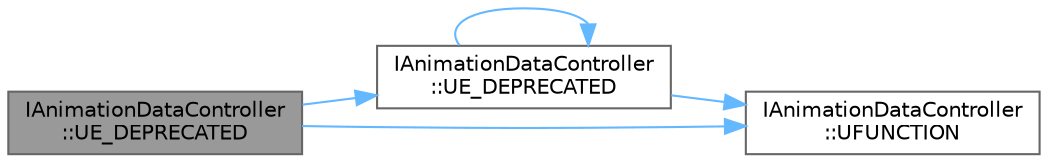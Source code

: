 digraph "IAnimationDataController::UE_DEPRECATED"
{
 // INTERACTIVE_SVG=YES
 // LATEX_PDF_SIZE
  bgcolor="transparent";
  edge [fontname=Helvetica,fontsize=10,labelfontname=Helvetica,labelfontsize=10];
  node [fontname=Helvetica,fontsize=10,shape=box,height=0.2,width=0.4];
  rankdir="LR";
  Node1 [id="Node000001",label="IAnimationDataController\l::UE_DEPRECATED",height=0.2,width=0.4,color="gray40", fillcolor="grey60", style="filled", fontcolor="black",tooltip="Updates the display name values for any stored curve, with the names being retrieved from the provide..."];
  Node1 -> Node2 [id="edge1_Node000001_Node000002",color="steelblue1",style="solid",tooltip=" "];
  Node2 [id="Node000002",label="IAnimationDataController\l::UE_DEPRECATED",height=0.2,width=0.4,color="grey40", fillcolor="white", style="filled",URL="$d5/db0/classIAnimationDataController.html#aff931e7882fb168b7dc9257194b6881a",tooltip=" "];
  Node2 -> Node2 [id="edge2_Node000002_Node000002",color="steelblue1",style="solid",tooltip=" "];
  Node2 -> Node3 [id="edge3_Node000002_Node000003",color="steelblue1",style="solid",tooltip=" "];
  Node3 [id="Node000003",label="IAnimationDataController\l::UFUNCTION",height=0.2,width=0.4,color="grey40", fillcolor="white", style="filled",URL="$d5/db0/classIAnimationDataController.html#a52cdb3aa64e0da9bf8d4e5ee8153c14f",tooltip="Sets the AnimDataModel instance this controller is supposed to be targeting."];
  Node1 -> Node3 [id="edge4_Node000001_Node000003",color="steelblue1",style="solid",tooltip=" "];
}
